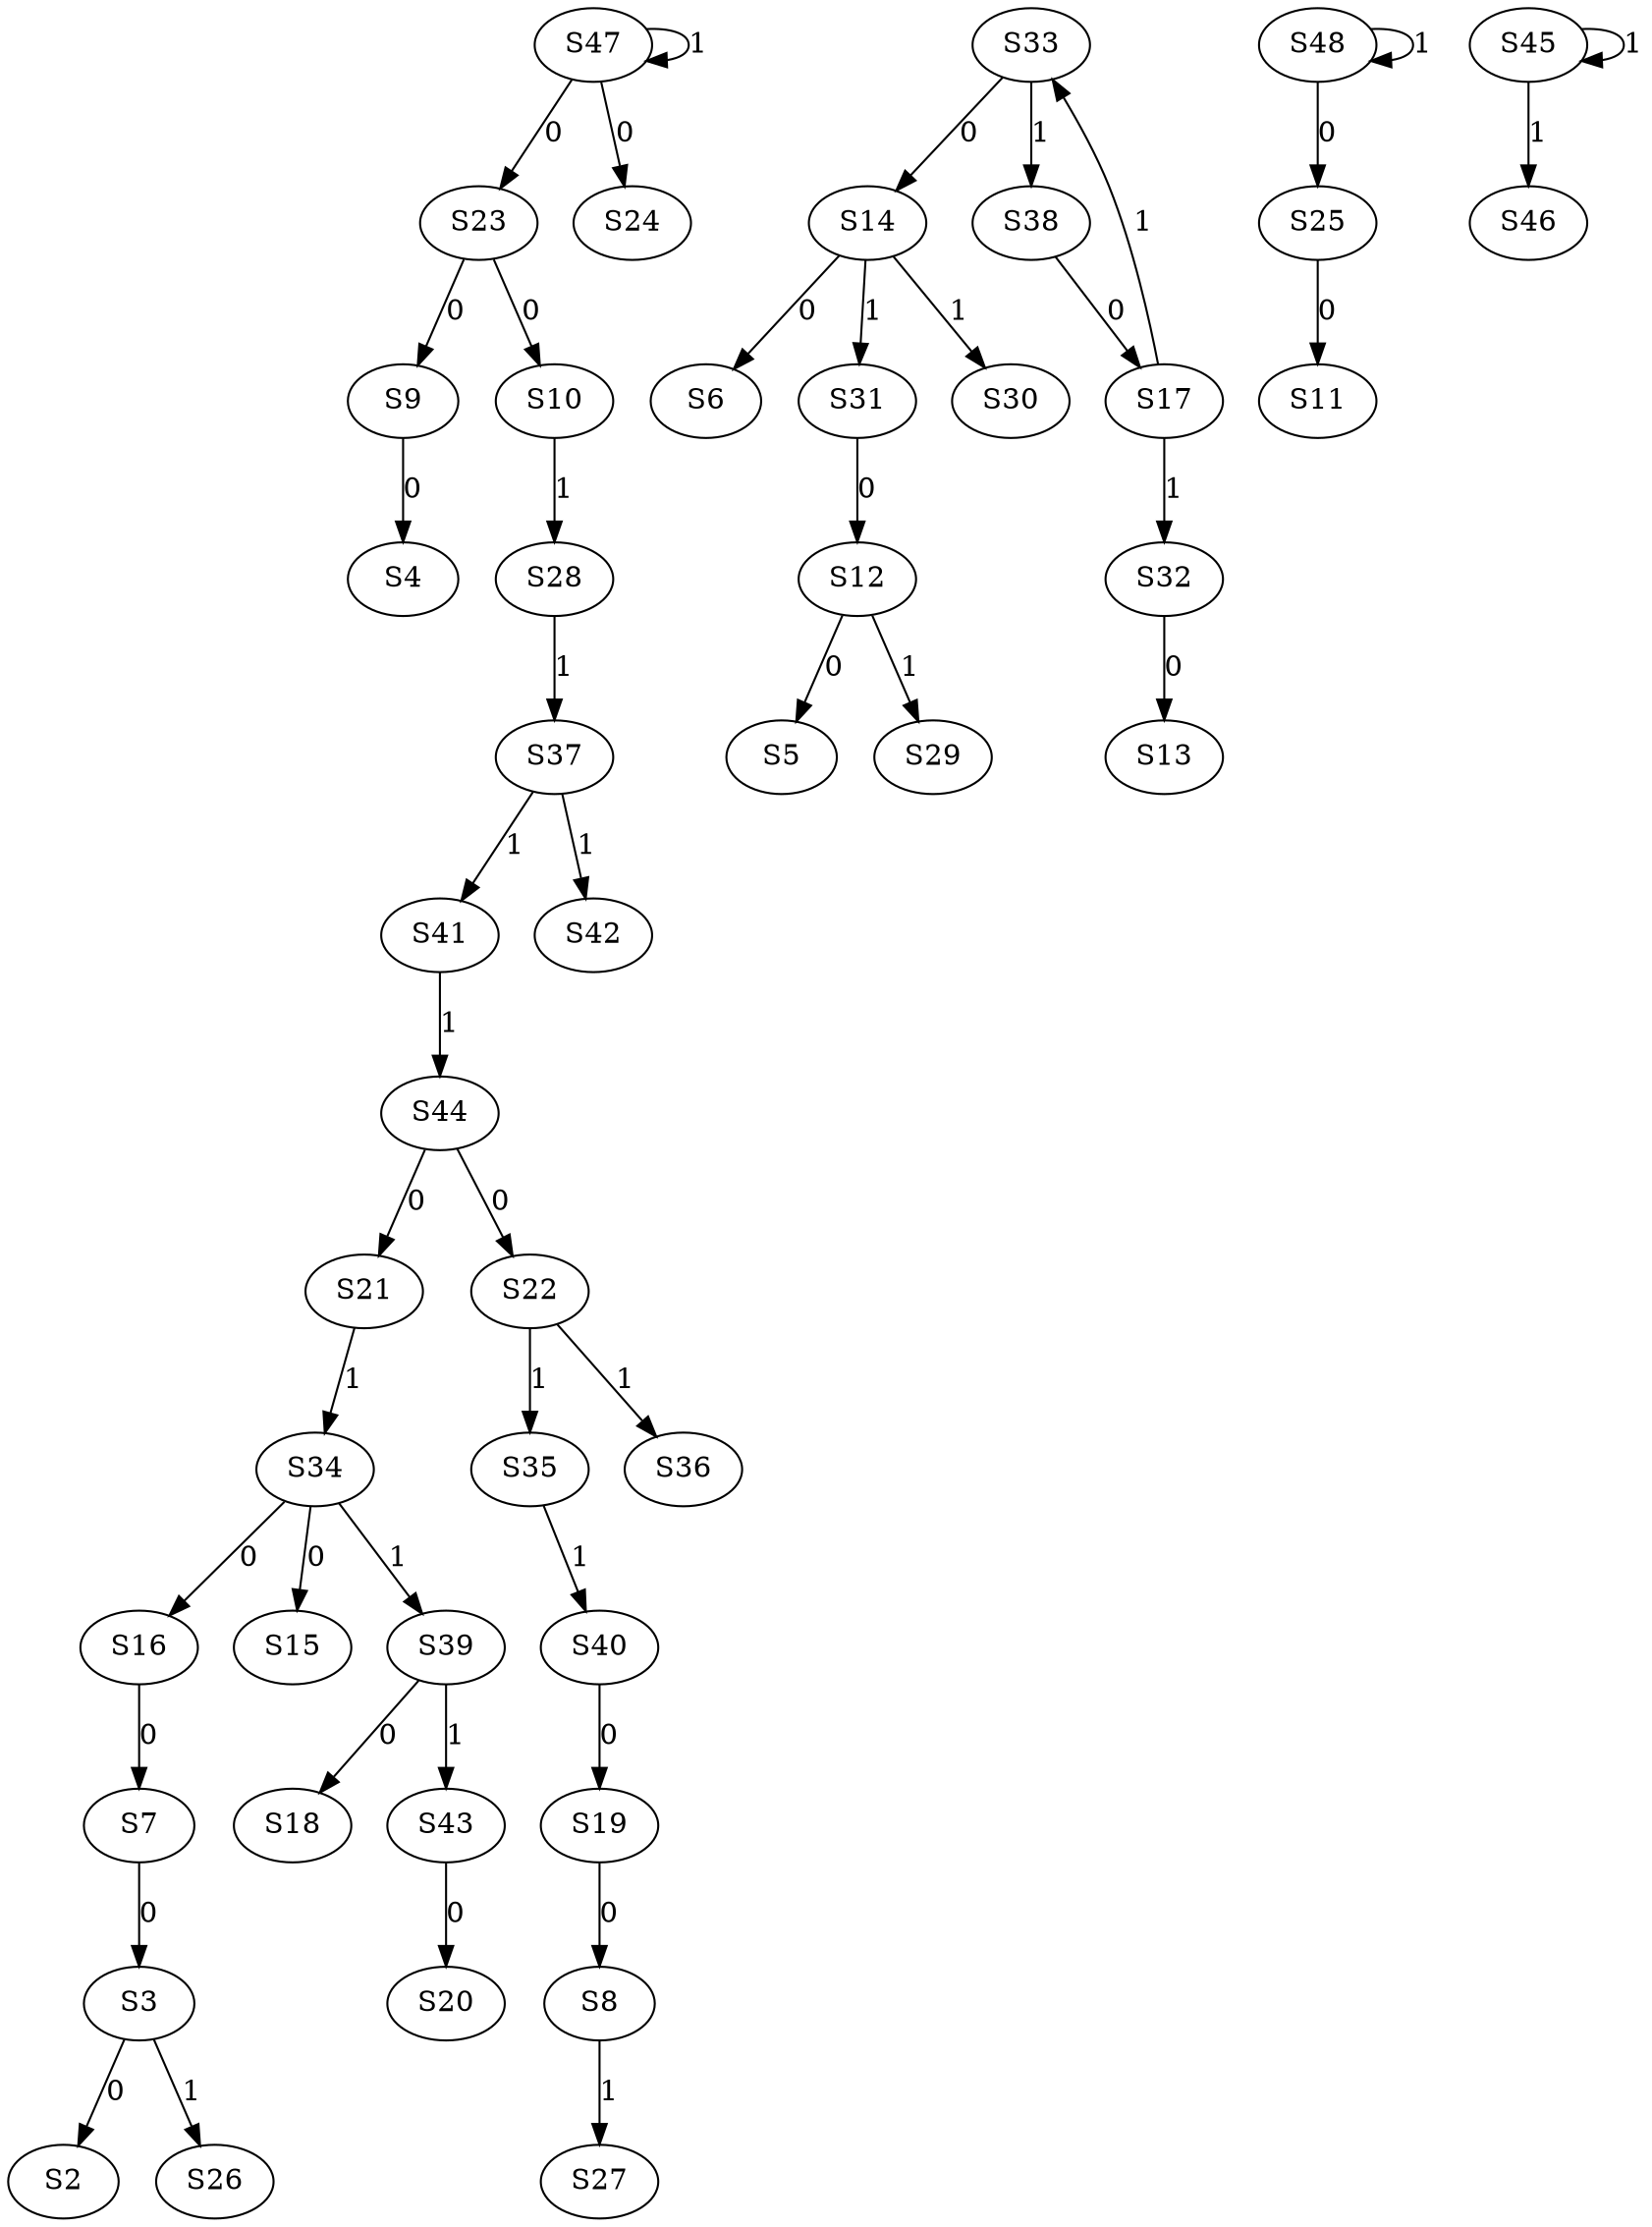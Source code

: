 strict digraph {
	S3 -> S2 [ label = 0 ];
	S7 -> S3 [ label = 0 ];
	S9 -> S4 [ label = 0 ];
	S12 -> S5 [ label = 0 ];
	S14 -> S6 [ label = 0 ];
	S16 -> S7 [ label = 0 ];
	S19 -> S8 [ label = 0 ];
	S23 -> S9 [ label = 0 ];
	S23 -> S10 [ label = 0 ];
	S25 -> S11 [ label = 0 ];
	S31 -> S12 [ label = 0 ];
	S32 -> S13 [ label = 0 ];
	S33 -> S14 [ label = 0 ];
	S34 -> S15 [ label = 0 ];
	S34 -> S16 [ label = 0 ];
	S38 -> S17 [ label = 0 ];
	S39 -> S18 [ label = 0 ];
	S40 -> S19 [ label = 0 ];
	S43 -> S20 [ label = 0 ];
	S44 -> S21 [ label = 0 ];
	S44 -> S22 [ label = 0 ];
	S47 -> S23 [ label = 0 ];
	S47 -> S24 [ label = 0 ];
	S48 -> S25 [ label = 0 ];
	S3 -> S26 [ label = 1 ];
	S8 -> S27 [ label = 1 ];
	S10 -> S28 [ label = 1 ];
	S12 -> S29 [ label = 1 ];
	S14 -> S30 [ label = 1 ];
	S14 -> S31 [ label = 1 ];
	S17 -> S32 [ label = 1 ];
	S17 -> S33 [ label = 1 ];
	S21 -> S34 [ label = 1 ];
	S22 -> S35 [ label = 1 ];
	S22 -> S36 [ label = 1 ];
	S28 -> S37 [ label = 1 ];
	S33 -> S38 [ label = 1 ];
	S34 -> S39 [ label = 1 ];
	S35 -> S40 [ label = 1 ];
	S37 -> S41 [ label = 1 ];
	S37 -> S42 [ label = 1 ];
	S39 -> S43 [ label = 1 ];
	S41 -> S44 [ label = 1 ];
	S45 -> S45 [ label = 1 ];
	S45 -> S46 [ label = 1 ];
	S47 -> S47 [ label = 1 ];
	S48 -> S48 [ label = 1 ];
}